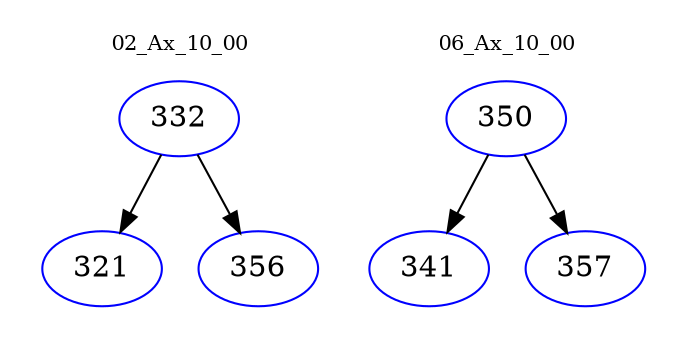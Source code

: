 digraph{
subgraph cluster_0 {
color = white
label = "02_Ax_10_00";
fontsize=10;
T0_332 [label="332", color="blue"]
T0_332 -> T0_321 [color="black"]
T0_321 [label="321", color="blue"]
T0_332 -> T0_356 [color="black"]
T0_356 [label="356", color="blue"]
}
subgraph cluster_1 {
color = white
label = "06_Ax_10_00";
fontsize=10;
T1_350 [label="350", color="blue"]
T1_350 -> T1_341 [color="black"]
T1_341 [label="341", color="blue"]
T1_350 -> T1_357 [color="black"]
T1_357 [label="357", color="blue"]
}
}
